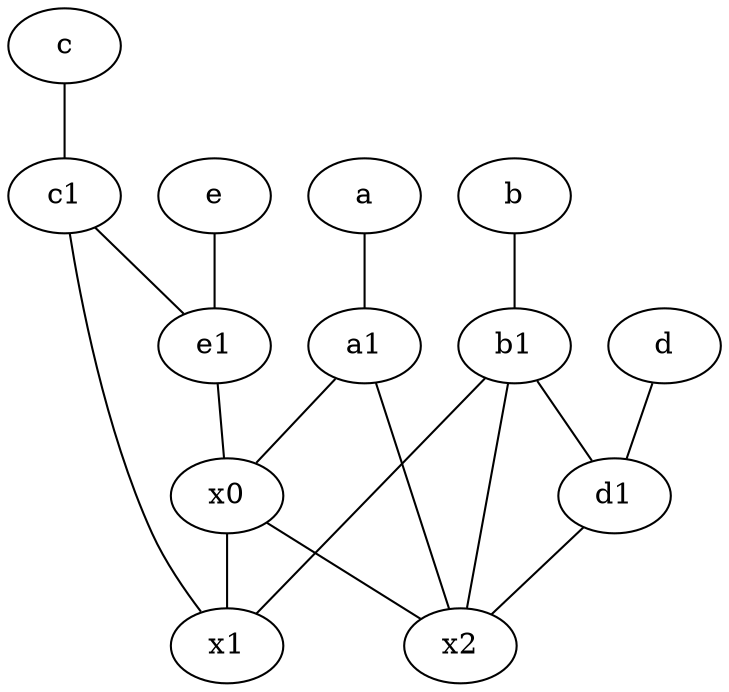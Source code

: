 graph {
	node [labelfontsize=50]
	e1 [labelfontsize=50 pos="7,7!"]
	a1 [labelfontsize=50 pos="8,3!"]
	c [labelfontsize=50 pos="4.5,2!"]
	d1 [labelfontsize=50 pos="3,5!"]
	b [labelfontsize=50 pos="10,4!"]
	d [labelfontsize=50 pos="2,5!"]
	x1 [labelfontsize=50]
	x0 [labelfontsize=50]
	b1 [labelfontsize=50 pos="9,4!"]
	e [labelfontsize=50 pos="7,9!"]
	x2 [labelfontsize=50]
	c1 [labelfontsize=50 pos="4.5,3!"]
	a [labelfontsize=50 pos="8,2!"]
	c1 -- e1
	d -- d1
	b1 -- x1
	c1 -- x1
	x0 -- x2
	c -- c1
	b1 -- x2
	a1 -- x2
	b1 -- d1
	e1 -- x0
	d1 -- x2
	a -- a1
	b -- b1
	a1 -- x0
	x0 -- x1
	e -- e1
}
